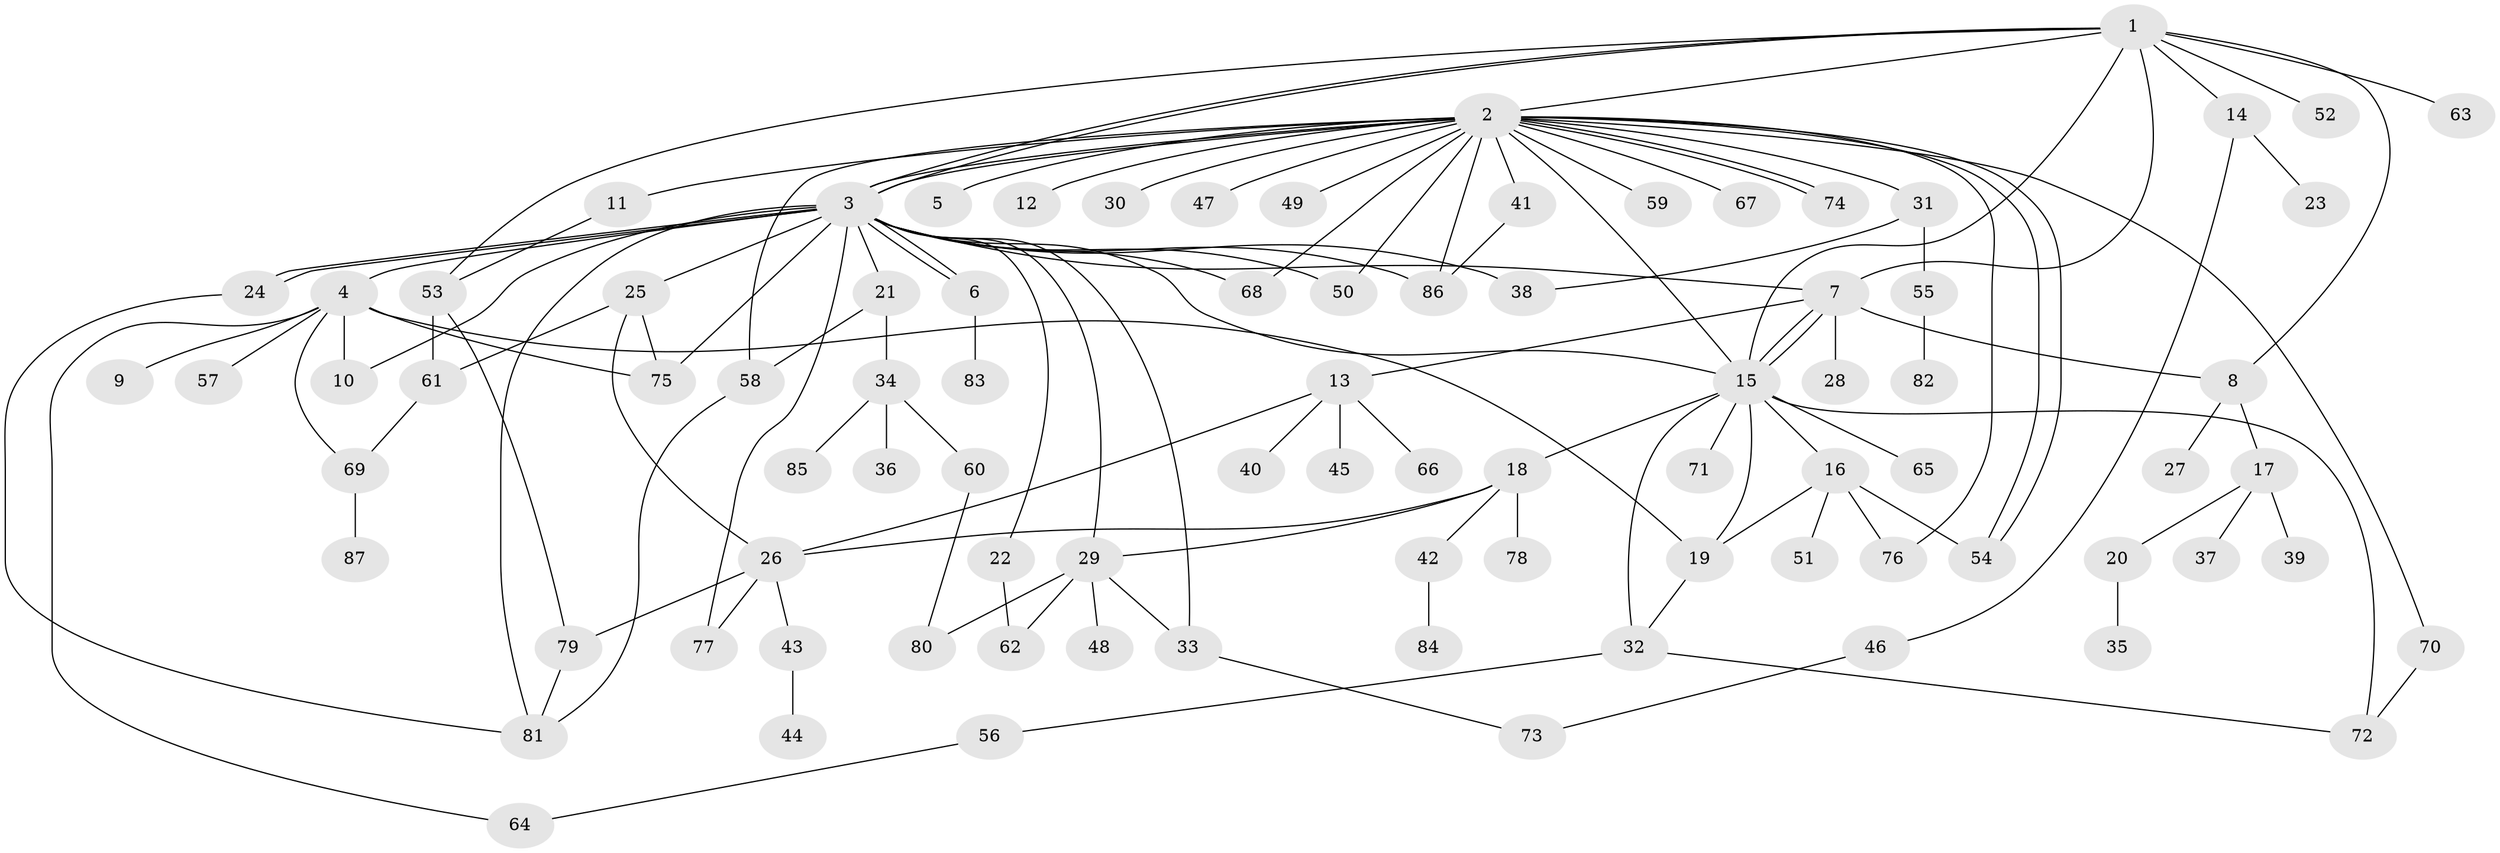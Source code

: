 // coarse degree distribution, {4: 0.10714285714285714, 1: 0.35714285714285715, 15: 0.03571428571428571, 2: 0.25, 3: 0.07142857142857142, 5: 0.03571428571428571, 7: 0.03571428571428571, 6: 0.07142857142857142, 13: 0.03571428571428571}
// Generated by graph-tools (version 1.1) at 2025/36/03/04/25 23:36:48]
// undirected, 87 vertices, 131 edges
graph export_dot {
  node [color=gray90,style=filled];
  1;
  2;
  3;
  4;
  5;
  6;
  7;
  8;
  9;
  10;
  11;
  12;
  13;
  14;
  15;
  16;
  17;
  18;
  19;
  20;
  21;
  22;
  23;
  24;
  25;
  26;
  27;
  28;
  29;
  30;
  31;
  32;
  33;
  34;
  35;
  36;
  37;
  38;
  39;
  40;
  41;
  42;
  43;
  44;
  45;
  46;
  47;
  48;
  49;
  50;
  51;
  52;
  53;
  54;
  55;
  56;
  57;
  58;
  59;
  60;
  61;
  62;
  63;
  64;
  65;
  66;
  67;
  68;
  69;
  70;
  71;
  72;
  73;
  74;
  75;
  76;
  77;
  78;
  79;
  80;
  81;
  82;
  83;
  84;
  85;
  86;
  87;
  1 -- 2;
  1 -- 3;
  1 -- 3;
  1 -- 7;
  1 -- 8;
  1 -- 14;
  1 -- 15;
  1 -- 52;
  1 -- 53;
  1 -- 63;
  2 -- 3;
  2 -- 3;
  2 -- 5;
  2 -- 11;
  2 -- 12;
  2 -- 15;
  2 -- 30;
  2 -- 31;
  2 -- 41;
  2 -- 47;
  2 -- 49;
  2 -- 50;
  2 -- 54;
  2 -- 54;
  2 -- 58;
  2 -- 59;
  2 -- 67;
  2 -- 68;
  2 -- 70;
  2 -- 74;
  2 -- 74;
  2 -- 76;
  2 -- 86;
  3 -- 4;
  3 -- 6;
  3 -- 6;
  3 -- 7;
  3 -- 10;
  3 -- 15;
  3 -- 21;
  3 -- 22;
  3 -- 24;
  3 -- 24;
  3 -- 25;
  3 -- 29;
  3 -- 33;
  3 -- 38;
  3 -- 50;
  3 -- 68;
  3 -- 75;
  3 -- 77;
  3 -- 81;
  3 -- 86;
  4 -- 9;
  4 -- 10;
  4 -- 19;
  4 -- 57;
  4 -- 64;
  4 -- 69;
  4 -- 75;
  6 -- 83;
  7 -- 8;
  7 -- 13;
  7 -- 15;
  7 -- 15;
  7 -- 28;
  8 -- 17;
  8 -- 27;
  11 -- 53;
  13 -- 26;
  13 -- 40;
  13 -- 45;
  13 -- 66;
  14 -- 23;
  14 -- 46;
  15 -- 16;
  15 -- 18;
  15 -- 19;
  15 -- 32;
  15 -- 65;
  15 -- 71;
  15 -- 72;
  16 -- 19;
  16 -- 51;
  16 -- 54;
  16 -- 76;
  17 -- 20;
  17 -- 37;
  17 -- 39;
  18 -- 26;
  18 -- 29;
  18 -- 42;
  18 -- 78;
  19 -- 32;
  20 -- 35;
  21 -- 34;
  21 -- 58;
  22 -- 62;
  24 -- 81;
  25 -- 26;
  25 -- 61;
  25 -- 75;
  26 -- 43;
  26 -- 77;
  26 -- 79;
  29 -- 33;
  29 -- 48;
  29 -- 62;
  29 -- 80;
  31 -- 38;
  31 -- 55;
  32 -- 56;
  32 -- 72;
  33 -- 73;
  34 -- 36;
  34 -- 60;
  34 -- 85;
  41 -- 86;
  42 -- 84;
  43 -- 44;
  46 -- 73;
  53 -- 61;
  53 -- 79;
  55 -- 82;
  56 -- 64;
  58 -- 81;
  60 -- 80;
  61 -- 69;
  69 -- 87;
  70 -- 72;
  79 -- 81;
}
